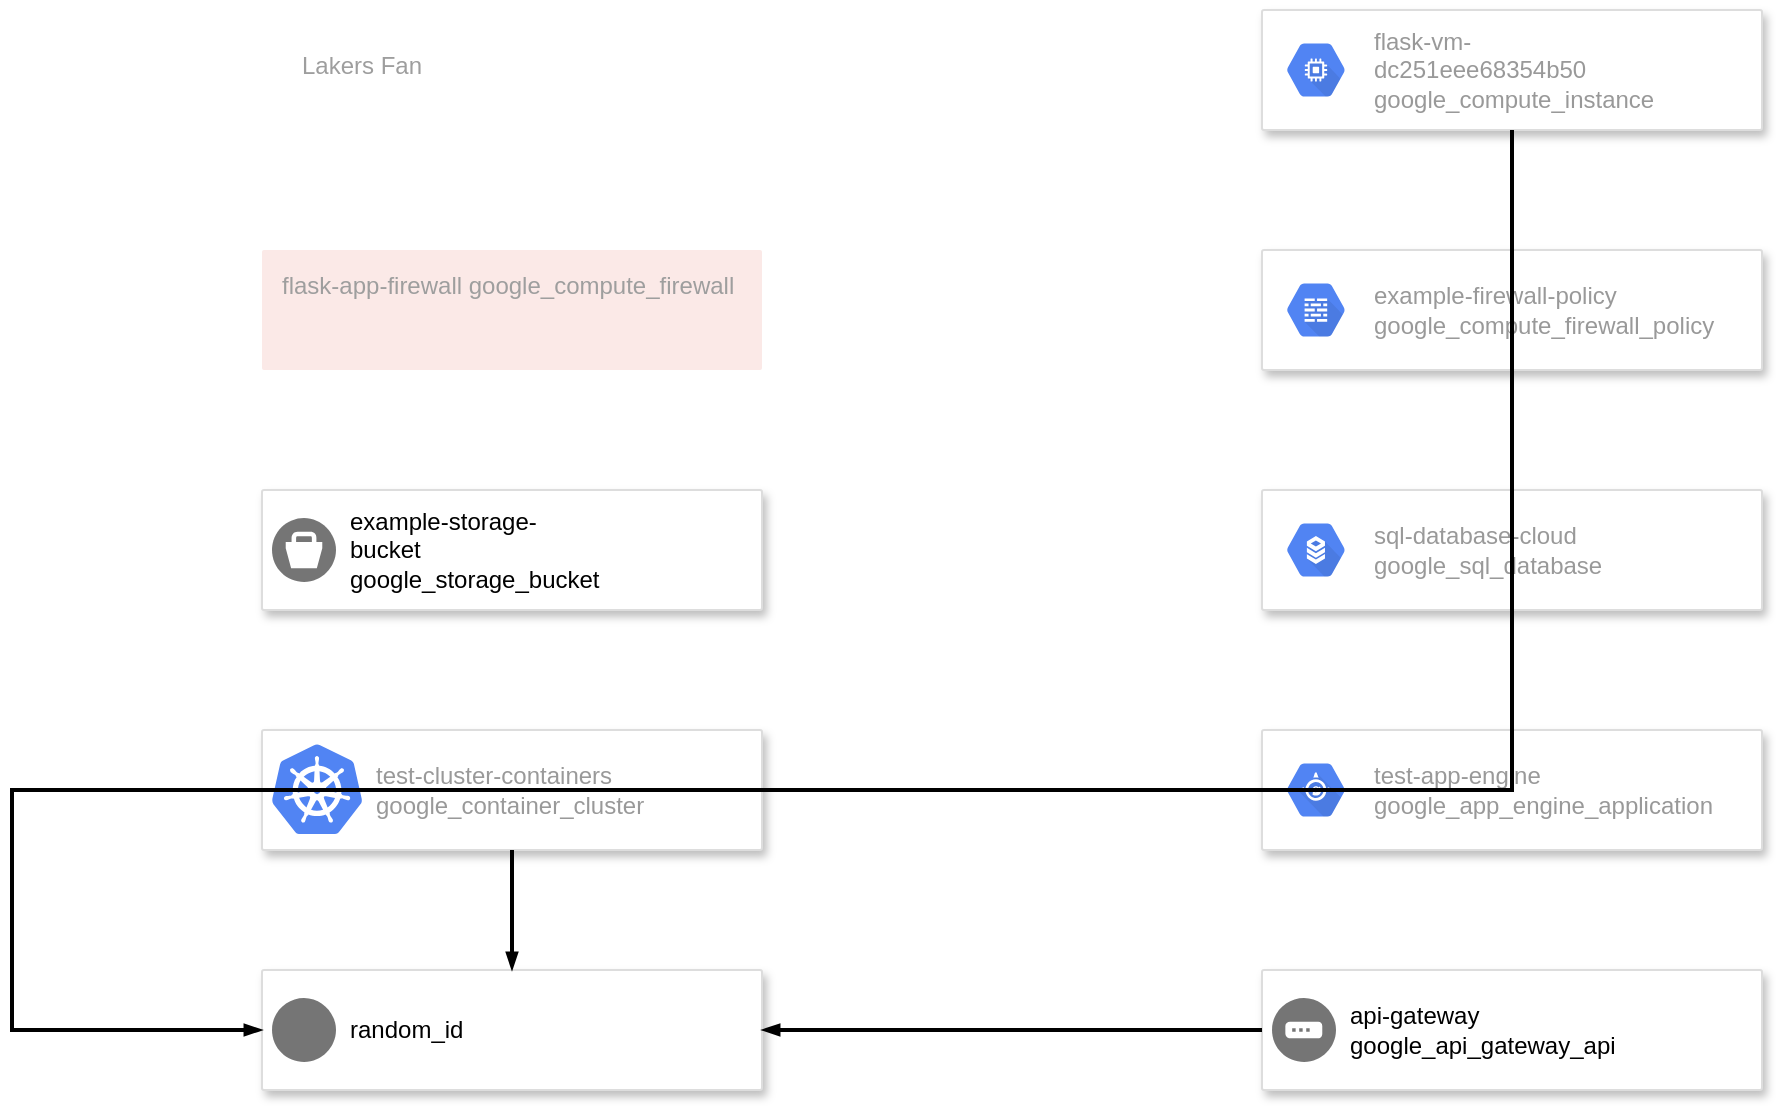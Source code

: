 <mxfile version="14.7.4" type="embed"><diagram id="UzBjmTKug3ugqUVXS3AH" name="Page-1"><mxGraphModel dx="1543" dy="383" grid="1" gridSize="10" guides="1" tooltips="1" connect="1" arrows="1" fold="1" page="1" pageScale="1" pageWidth="850" pageHeight="1100" math="0" shadow="0"><root><mxCell id="0"/><mxCell id="1" parent="0"/><mxCell id="2" value="" style="whiteSpace=wrap;html=1;strokeColor=#dddddd;shadow=1;strokeWidth=1;rounded=1;absoluteArcSize=1;arcSize=2;" parent="1" vertex="1"><mxGeometry x="550" y="50" width="250" height="60" as="geometry"/></mxCell><mxCell id="3" value="flask-vm-dc251eee68354b50 google_compute_instance" style="whiteSpace=wrap;sketch=0;dashed=0;connectable=0;html=1;fillColor=#5184F3;strokeColor=none;part=1;labelPosition=right;verticalLabelPosition=middle;align=left;verticalAlign=middle;spacingLeft=5;fontColor=#999999;fontSize=12;shape=mxgraph.gcp2.hexIcon;prIcon=compute_engine" parent="2" vertex="1"><mxGeometry y="0.5" width="44" height="39" relative="1" as="geometry"><mxPoint x="5" y="-19.5" as="offset"/></mxGeometry></mxCell><mxCell id="4" value="flask-app-firewall google_compute_firewall" style="whiteSpace=wrap;sketch=0;points=[[0,0,0],[0.25,0,0],[0.5,0,0],[0.75,0,0],[1,0,0],[1,0.25,0],[1,0.5,0],[1,0.75,0],[1,1,0],[0.75,1,0],[0.5,1,0],[0.25,1,0],[0,1,0],[0,0.75,0],[0,0.5,0],[0,0.25,0]];rounded=1;absoluteArcSize=1;arcSize=2;html=1;strokeColor=none;gradientColor=none;shadow=0;dashed=0;fontSize=12;fontColor=#9E9E9E;align=left;verticalAlign=top;spacing=10;spacingTop=-4;fillColor=#FBE9E7;" parent="1" vertex="1"><mxGeometry x="50" y="170" width="250" height="60" as="geometry"/></mxCell><mxCell id="5" value="" style="whiteSpace=wrap;html=1;strokeColor=#dddddd;shadow=1;strokeWidth=1;rounded=1;absoluteArcSize=1;arcSize=2;" parent="1" vertex="1"><mxGeometry x="550" y="170" width="250" height="60" as="geometry"/></mxCell><mxCell id="6" value="example-firewall-policy google_compute_firewall_policy" style="whiteSpace=wrap;sketch=0;dashed=0;connectable=0;html=1;fillColor=#5184F3;strokeColor=none;part=1;labelPosition=right;verticalLabelPosition=middle;align=left;verticalAlign=middle;spacingLeft=5;fontColor=#999999;fontSize=12;shape=mxgraph.gcp2.hexIcon;prIcon=cloud_firewall_rules" parent="5" vertex="1"><mxGeometry y="0.5" width="44" height="39" relative="1" as="geometry"><mxPoint x="5" y="-19.5" as="offset"/></mxGeometry></mxCell><mxCell id="7" value="" style="whiteSpace=wrap;html=1;strokeColor=#dddddd;shadow=1;strokeWidth=1;rounded=1;absoluteArcSize=1;arcSize=2;" parent="1" vertex="1"><mxGeometry x="50" y="290" width="250" height="60" as="geometry"/></mxCell><mxCell id="8" value="example-storage-bucket google_storage_bucket" style="whiteSpace=wrap;sketch=0;dashed=0;connectable=0;html=1;fillColor=#757575;strokeColor=none;part=1;labelPosition=right;verticalLabelPosition=middle;align=left;verticalAlign=middle;spacingLeft=5;fontSize=12;shape=mxgraph.gcp2.bucket" parent="7" vertex="1"><mxGeometry y="0.5" width="32" height="32" relative="1" as="geometry"><mxPoint x="5" y="-16" as="offset"/></mxGeometry></mxCell><mxCell id="9" value="" style="whiteSpace=wrap;html=1;strokeColor=#dddddd;shadow=1;strokeWidth=1;rounded=1;absoluteArcSize=1;arcSize=2;" parent="1" vertex="1"><mxGeometry x="550" y="290" width="250" height="60" as="geometry"/></mxCell><mxCell id="10" value="sql-database-cloud google_sql_database" style="whiteSpace=wrap;sketch=0;dashed=0;connectable=0;html=1;fillColor=#5184F3;strokeColor=none;part=1;labelPosition=right;verticalLabelPosition=middle;align=left;verticalAlign=middle;spacingLeft=5;fontColor=#999999;fontSize=12;shape=mxgraph.gcp2.hexIcon;prIcon=cloud_sql" parent="9" vertex="1"><mxGeometry y="0.5" width="44" height="39" relative="1" as="geometry"><mxPoint x="5" y="-19.5" as="offset"/></mxGeometry></mxCell><mxCell id="11" value="" style="whiteSpace=wrap;html=1;strokeColor=#dddddd;shadow=1;strokeWidth=1;rounded=1;absoluteArcSize=1;arcSize=2;" parent="1" vertex="1"><mxGeometry x="50" y="410" width="250" height="60" as="geometry"/></mxCell><mxCell id="12" value="test-cluster-containers google_container_cluster" style="whiteSpace=wrap;html=1;sketch=0;dashed=0;connectable=0;html=1;fillColor=#5184F3;strokeColor=none;part=1;labelPosition=right;verticalLabelPosition=middle;align=left;verticalAlign=middle;spacingLeft=5;fontColor=#999999;fontSize=12;shape=mxgraph.gcp2.kubernetes_logo" parent="11" vertex="1"><mxGeometry width="45" height="45" relative="1" as="geometry"><mxPoint x="5" y="7" as="offset"/></mxGeometry></mxCell><mxCell id="13" value="" style="whiteSpace=wrap;html=1;strokeColor=#dddddd;shadow=1;strokeWidth=1;rounded=1;absoluteArcSize=1;arcSize=2;" parent="1" vertex="1"><mxGeometry x="550" y="410" width="250" height="60" as="geometry"/></mxCell><mxCell id="14" value="test-app-engine google_app_engine_application" style="whiteSpace=wrap;sketch=0;dashed=0;connectable=0;html=1;fillColor=#5184F3;strokeColor=none;part=1;labelPosition=right;verticalLabelPosition=middle;align=left;verticalAlign=middle;spacingLeft=5;fontColor=#999999;fontSize=12;shape=mxgraph.gcp2.hexIcon;prIcon=app_engine" parent="13" vertex="1"><mxGeometry y="0.5" width="44" height="39" relative="1" as="geometry"><mxPoint x="5" y="-19.5" as="offset"/></mxGeometry></mxCell><mxCell id="15" value="" style="whiteSpace=wrap;html=1;strokeColor=#dddddd;shadow=1;strokeWidth=1;rounded=1;absoluteArcSize=1;arcSize=2;" parent="1" vertex="1"><mxGeometry x="50" y="530" width="250" height="60" as="geometry"/></mxCell><mxCell id="16" value="random_id" style="whiteSpace=wrap;sketch=0;dashed=0;connectable=0;html=1;fillColor=#757575;strokeColor=none;part=1;labelPosition=right;verticalLabelPosition=middle;align=left;verticalAlign=middle;spacingLeft=5;fontSize=12;shape=mxgraph.gcp2.blank" parent="15" vertex="1"><mxGeometry y="0.5" width="32" height="32" relative="1" as="geometry"><mxPoint x="5" y="-16" as="offset"/></mxGeometry></mxCell><mxCell id="17" value="" style="whiteSpace=wrap;html=1;strokeColor=#dddddd;shadow=1;strokeWidth=1;rounded=1;absoluteArcSize=1;arcSize=2;" parent="1" vertex="1"><mxGeometry x="550" y="530" width="250" height="60" as="geometry"/></mxCell><mxCell id="18" value="api-gateway google_api_gateway_api" style="whiteSpace=wrap;sketch=0;dashed=0;connectable=0;html=1;fillColor=#757575;strokeColor=none;part=1;labelPosition=right;verticalLabelPosition=middle;align=left;verticalAlign=middle;spacingLeft=5;fontSize=12;shape=mxgraph.gcp2.gateway" parent="17" vertex="1"><mxGeometry y="0.5" width="32" height="32" relative="1" as="geometry"><mxPoint x="5" y="-16" as="offset"/></mxGeometry></mxCell><mxCell id="6942" value="Lakers Fan" style="sketch=0;points=[[0,0,0],[0.25,0,0],[0.5,0,0],[0.75,0,0],[1,0,0],[1,0.25,0],[1,0.5,0],[1,0.75,0],[1,1,0],[0.75,1,0],[0.5,1,0],[0.25,1,0],[0,1,0],[0,0.75,0],[0,0.5,0],[0,0.25,0]];rounded=1;absoluteArcSize=1;arcSize=2;html=1;strokeColor=none;gradientColor=none;shadow=0;dashed=0;fontSize=12;fontColor=#9E9E9E;align=left;verticalAlign=top;spacing=10;spacingTop=-4;&quot;" parent="1" vertex="1"><mxGeometry x="60" y="60" width="120" height="70" as="geometry"><Array as="points"><mxPoint x="325" y="20"/><mxPoint x="325" y="500"/></Array></mxGeometry></mxCell><mxCell id="19" value="" style="whiteSpace=wrap;html=1;edgeStyle=orthogonalEdgeStyle;fontSize=12;html=1;endArrow=blockThin;endFill=1;rounded=0;strokeWidth=2;endSize=4;startSize=4;" parent="1" source="2" target="15" edge="1"><mxGeometry relative="1" as="geometry"><mxPoint x="675" y="80" as="sourcePoint"/><mxPoint x="175" y="560" as="targetPoint"/><Array as="points"><mxPoint x="-75" y="440"/><mxPoint x="-75" y="560"/></Array></mxGeometry></mxCell><mxCell id="20" value="" style="whiteSpace=wrap;html=1;edgeStyle=orthogonalEdgeStyle;fontSize=12;html=1;endArrow=blockThin;endFill=1;rounded=0;strokeWidth=2;endSize=4;startSize=4;" parent="1" source="11" target="15" edge="1"><mxGeometry relative="1" as="geometry"><mxPoint x="175" y="440" as="sourcePoint"/><mxPoint x="175" y="560" as="targetPoint"/></mxGeometry></mxCell><mxCell id="21" value="" style="whiteSpace=wrap;html=1;edgeStyle=orthogonalEdgeStyle;fontSize=12;html=1;endArrow=blockThin;endFill=1;rounded=0;strokeWidth=2;endSize=4;startSize=4;" parent="1" source="17" target="15" edge="1"><mxGeometry relative="1" as="geometry"><mxPoint x="675" y="560" as="sourcePoint"/><mxPoint x="175" y="560" as="targetPoint"/></mxGeometry></mxCell></root></mxGraphModel></diagram></mxfile>